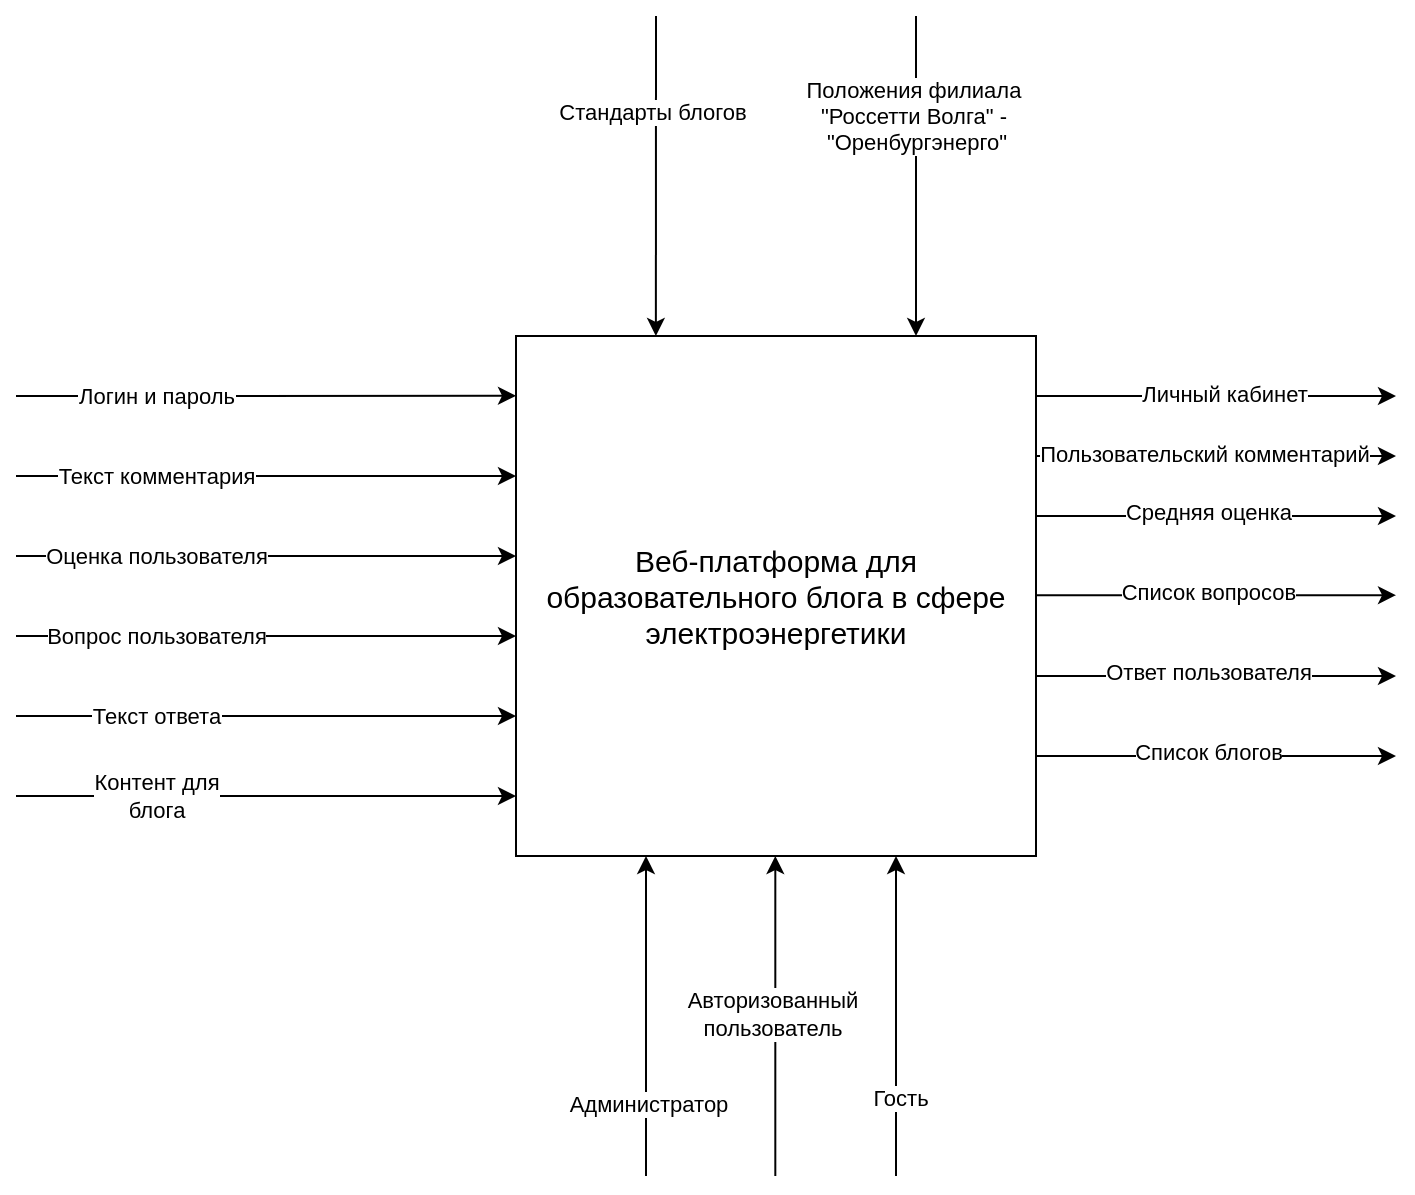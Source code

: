 <mxfile version="27.1.4">
  <diagram name="Страница — 1" id="aV0hi8RtWBPu0U2MoLZs">
    <mxGraphModel dx="1042" dy="562" grid="1" gridSize="10" guides="1" tooltips="1" connect="1" arrows="1" fold="1" page="1" pageScale="1" pageWidth="1169" pageHeight="827" math="0" shadow="0">
      <root>
        <mxCell id="0" />
        <mxCell id="1" parent="0" />
        <mxCell id="SqiPYnbRrE9Yr7afdG1T-1" value="&lt;p class=&quot;MsoNormal&quot;&gt;&lt;font style=&quot;font-size: 15px;&quot; face=&quot;Helvetica&quot;&gt;Веб-платформа для образовательного блога в сфере электроэнергетики&lt;/font&gt;&lt;/p&gt;" style="whiteSpace=wrap;html=1;aspect=fixed;" vertex="1" parent="1">
          <mxGeometry x="490" y="270" width="260" height="260" as="geometry" />
        </mxCell>
        <mxCell id="SqiPYnbRrE9Yr7afdG1T-2" value="" style="endArrow=classic;html=1;rounded=0;entryX=0.269;entryY=0;entryDx=0;entryDy=0;entryPerimeter=0;" edge="1" parent="1" target="SqiPYnbRrE9Yr7afdG1T-1">
          <mxGeometry width="50" height="50" relative="1" as="geometry">
            <mxPoint x="560" y="110" as="sourcePoint" />
            <mxPoint x="610" y="150" as="targetPoint" />
          </mxGeometry>
        </mxCell>
        <mxCell id="SqiPYnbRrE9Yr7afdG1T-4" value="Стандарты блогов" style="edgeLabel;html=1;align=center;verticalAlign=middle;resizable=0;points=[];" vertex="1" connectable="0" parent="SqiPYnbRrE9Yr7afdG1T-2">
          <mxGeometry x="-0.405" y="-2" relative="1" as="geometry">
            <mxPoint as="offset" />
          </mxGeometry>
        </mxCell>
        <mxCell id="SqiPYnbRrE9Yr7afdG1T-3" value="" style="endArrow=classic;html=1;rounded=0;entryX=0.269;entryY=0;entryDx=0;entryDy=0;entryPerimeter=0;" edge="1" parent="1">
          <mxGeometry width="50" height="50" relative="1" as="geometry">
            <mxPoint x="690" y="110" as="sourcePoint" />
            <mxPoint x="690" y="270" as="targetPoint" />
          </mxGeometry>
        </mxCell>
        <mxCell id="SqiPYnbRrE9Yr7afdG1T-5" value="Положения филиала&amp;nbsp;&lt;div&gt;&quot;Россетти Волга&quot; -&amp;nbsp;&lt;/div&gt;&lt;div&gt;&quot;Оренбургэнерго&quot;&lt;/div&gt;" style="edgeLabel;html=1;align=center;verticalAlign=middle;resizable=0;points=[];" vertex="1" connectable="0" parent="SqiPYnbRrE9Yr7afdG1T-3">
          <mxGeometry x="-0.383" relative="1" as="geometry">
            <mxPoint as="offset" />
          </mxGeometry>
        </mxCell>
        <mxCell id="SqiPYnbRrE9Yr7afdG1T-6" value="" style="endArrow=classic;html=1;rounded=0;entryX=0;entryY=0.115;entryDx=0;entryDy=0;entryPerimeter=0;" edge="1" parent="1" target="SqiPYnbRrE9Yr7afdG1T-1">
          <mxGeometry width="50" height="50" relative="1" as="geometry">
            <mxPoint x="240" y="300" as="sourcePoint" />
            <mxPoint x="280" y="310" as="targetPoint" />
          </mxGeometry>
        </mxCell>
        <mxCell id="SqiPYnbRrE9Yr7afdG1T-7" value="Логин и пароль" style="edgeLabel;html=1;align=center;verticalAlign=middle;resizable=0;points=[];" vertex="1" connectable="0" parent="SqiPYnbRrE9Yr7afdG1T-6">
          <mxGeometry x="-0.443" relative="1" as="geometry">
            <mxPoint as="offset" />
          </mxGeometry>
        </mxCell>
        <mxCell id="SqiPYnbRrE9Yr7afdG1T-8" value="" style="endArrow=classic;html=1;rounded=0;entryX=0;entryY=0.115;entryDx=0;entryDy=0;entryPerimeter=0;" edge="1" parent="1">
          <mxGeometry width="50" height="50" relative="1" as="geometry">
            <mxPoint x="240" y="340" as="sourcePoint" />
            <mxPoint x="490" y="340" as="targetPoint" />
          </mxGeometry>
        </mxCell>
        <mxCell id="SqiPYnbRrE9Yr7afdG1T-9" value="Текст комментария" style="edgeLabel;html=1;align=center;verticalAlign=middle;resizable=0;points=[];" vertex="1" connectable="0" parent="SqiPYnbRrE9Yr7afdG1T-8">
          <mxGeometry x="-0.443" relative="1" as="geometry">
            <mxPoint as="offset" />
          </mxGeometry>
        </mxCell>
        <mxCell id="SqiPYnbRrE9Yr7afdG1T-10" value="" style="endArrow=classic;html=1;rounded=0;entryX=0;entryY=0.115;entryDx=0;entryDy=0;entryPerimeter=0;" edge="1" parent="1">
          <mxGeometry width="50" height="50" relative="1" as="geometry">
            <mxPoint x="240" y="380" as="sourcePoint" />
            <mxPoint x="490" y="380" as="targetPoint" />
          </mxGeometry>
        </mxCell>
        <mxCell id="SqiPYnbRrE9Yr7afdG1T-11" value="Оценка пользователя" style="edgeLabel;html=1;align=center;verticalAlign=middle;resizable=0;points=[];" vertex="1" connectable="0" parent="SqiPYnbRrE9Yr7afdG1T-10">
          <mxGeometry x="-0.443" relative="1" as="geometry">
            <mxPoint as="offset" />
          </mxGeometry>
        </mxCell>
        <mxCell id="SqiPYnbRrE9Yr7afdG1T-12" value="" style="endArrow=classic;html=1;rounded=0;entryX=0;entryY=0.115;entryDx=0;entryDy=0;entryPerimeter=0;" edge="1" parent="1">
          <mxGeometry width="50" height="50" relative="1" as="geometry">
            <mxPoint x="240" y="420" as="sourcePoint" />
            <mxPoint x="490" y="420" as="targetPoint" />
          </mxGeometry>
        </mxCell>
        <mxCell id="SqiPYnbRrE9Yr7afdG1T-13" value="Вопрос пользователя" style="edgeLabel;html=1;align=center;verticalAlign=middle;resizable=0;points=[];" vertex="1" connectable="0" parent="SqiPYnbRrE9Yr7afdG1T-12">
          <mxGeometry x="-0.443" relative="1" as="geometry">
            <mxPoint as="offset" />
          </mxGeometry>
        </mxCell>
        <mxCell id="SqiPYnbRrE9Yr7afdG1T-14" value="" style="endArrow=classic;html=1;rounded=0;entryX=0;entryY=0.115;entryDx=0;entryDy=0;entryPerimeter=0;" edge="1" parent="1">
          <mxGeometry width="50" height="50" relative="1" as="geometry">
            <mxPoint x="240" y="460" as="sourcePoint" />
            <mxPoint x="490" y="460" as="targetPoint" />
          </mxGeometry>
        </mxCell>
        <mxCell id="SqiPYnbRrE9Yr7afdG1T-15" value="Текст ответа" style="edgeLabel;html=1;align=center;verticalAlign=middle;resizable=0;points=[];" vertex="1" connectable="0" parent="SqiPYnbRrE9Yr7afdG1T-14">
          <mxGeometry x="-0.443" relative="1" as="geometry">
            <mxPoint as="offset" />
          </mxGeometry>
        </mxCell>
        <mxCell id="SqiPYnbRrE9Yr7afdG1T-16" value="" style="endArrow=classic;html=1;rounded=0;entryX=0;entryY=0.115;entryDx=0;entryDy=0;entryPerimeter=0;" edge="1" parent="1">
          <mxGeometry width="50" height="50" relative="1" as="geometry">
            <mxPoint x="240" y="500" as="sourcePoint" />
            <mxPoint x="490" y="500" as="targetPoint" />
          </mxGeometry>
        </mxCell>
        <mxCell id="SqiPYnbRrE9Yr7afdG1T-17" value="Контент для&lt;div&gt;блога&lt;/div&gt;" style="edgeLabel;html=1;align=center;verticalAlign=middle;resizable=0;points=[];" vertex="1" connectable="0" parent="SqiPYnbRrE9Yr7afdG1T-16">
          <mxGeometry x="-0.443" relative="1" as="geometry">
            <mxPoint as="offset" />
          </mxGeometry>
        </mxCell>
        <mxCell id="SqiPYnbRrE9Yr7afdG1T-18" value="" style="endArrow=classic;html=1;rounded=0;entryX=0.25;entryY=1;entryDx=0;entryDy=0;" edge="1" parent="1" target="SqiPYnbRrE9Yr7afdG1T-1">
          <mxGeometry width="50" height="50" relative="1" as="geometry">
            <mxPoint x="555" y="690" as="sourcePoint" />
            <mxPoint x="580" y="570" as="targetPoint" />
          </mxGeometry>
        </mxCell>
        <mxCell id="SqiPYnbRrE9Yr7afdG1T-21" value="Администратор" style="edgeLabel;html=1;align=center;verticalAlign=middle;resizable=0;points=[];" vertex="1" connectable="0" parent="SqiPYnbRrE9Yr7afdG1T-18">
          <mxGeometry x="-0.546" y="-1" relative="1" as="geometry">
            <mxPoint as="offset" />
          </mxGeometry>
        </mxCell>
        <mxCell id="SqiPYnbRrE9Yr7afdG1T-19" value="" style="endArrow=classic;html=1;rounded=0;entryX=0.25;entryY=1;entryDx=0;entryDy=0;" edge="1" parent="1">
          <mxGeometry width="50" height="50" relative="1" as="geometry">
            <mxPoint x="619.66" y="690" as="sourcePoint" />
            <mxPoint x="619.66" y="530" as="targetPoint" />
          </mxGeometry>
        </mxCell>
        <mxCell id="SqiPYnbRrE9Yr7afdG1T-22" value="Авторизованный&lt;div&gt;пользователь&lt;/div&gt;" style="edgeLabel;html=1;align=center;verticalAlign=middle;resizable=0;points=[];" vertex="1" connectable="0" parent="SqiPYnbRrE9Yr7afdG1T-19">
          <mxGeometry x="0.015" y="2" relative="1" as="geometry">
            <mxPoint as="offset" />
          </mxGeometry>
        </mxCell>
        <mxCell id="SqiPYnbRrE9Yr7afdG1T-20" value="" style="endArrow=classic;html=1;rounded=0;entryX=0.25;entryY=1;entryDx=0;entryDy=0;" edge="1" parent="1">
          <mxGeometry width="50" height="50" relative="1" as="geometry">
            <mxPoint x="680" y="690" as="sourcePoint" />
            <mxPoint x="680" y="530" as="targetPoint" />
          </mxGeometry>
        </mxCell>
        <mxCell id="SqiPYnbRrE9Yr7afdG1T-23" value="Гость" style="edgeLabel;html=1;align=center;verticalAlign=middle;resizable=0;points=[];" vertex="1" connectable="0" parent="SqiPYnbRrE9Yr7afdG1T-20">
          <mxGeometry x="-0.511" y="-2" relative="1" as="geometry">
            <mxPoint as="offset" />
          </mxGeometry>
        </mxCell>
        <mxCell id="SqiPYnbRrE9Yr7afdG1T-25" value="" style="endArrow=classic;html=1;rounded=0;" edge="1" parent="1">
          <mxGeometry width="50" height="50" relative="1" as="geometry">
            <mxPoint x="750" y="300" as="sourcePoint" />
            <mxPoint x="930" y="300" as="targetPoint" />
          </mxGeometry>
        </mxCell>
        <mxCell id="SqiPYnbRrE9Yr7afdG1T-28" value="Личный кабинет" style="edgeLabel;html=1;align=center;verticalAlign=middle;resizable=0;points=[];" vertex="1" connectable="0" parent="SqiPYnbRrE9Yr7afdG1T-25">
          <mxGeometry x="0.037" y="1" relative="1" as="geometry">
            <mxPoint as="offset" />
          </mxGeometry>
        </mxCell>
        <mxCell id="SqiPYnbRrE9Yr7afdG1T-26" value="" style="endArrow=classic;html=1;rounded=0;" edge="1" parent="1">
          <mxGeometry width="50" height="50" relative="1" as="geometry">
            <mxPoint x="750" y="330" as="sourcePoint" />
            <mxPoint x="930" y="330" as="targetPoint" />
          </mxGeometry>
        </mxCell>
        <mxCell id="SqiPYnbRrE9Yr7afdG1T-31" value="Пользовательский комментарий" style="edgeLabel;html=1;align=center;verticalAlign=middle;resizable=0;points=[];" vertex="1" connectable="0" parent="SqiPYnbRrE9Yr7afdG1T-26">
          <mxGeometry x="-0.074" y="1" relative="1" as="geometry">
            <mxPoint as="offset" />
          </mxGeometry>
        </mxCell>
        <mxCell id="SqiPYnbRrE9Yr7afdG1T-27" value="" style="endArrow=classic;html=1;rounded=0;" edge="1" parent="1">
          <mxGeometry width="50" height="50" relative="1" as="geometry">
            <mxPoint x="750" y="360" as="sourcePoint" />
            <mxPoint x="930" y="360" as="targetPoint" />
          </mxGeometry>
        </mxCell>
        <mxCell id="SqiPYnbRrE9Yr7afdG1T-34" value="Средняя оценка" style="edgeLabel;html=1;align=center;verticalAlign=middle;resizable=0;points=[];" vertex="1" connectable="0" parent="SqiPYnbRrE9Yr7afdG1T-27">
          <mxGeometry x="-0.046" y="2" relative="1" as="geometry">
            <mxPoint as="offset" />
          </mxGeometry>
        </mxCell>
        <mxCell id="SqiPYnbRrE9Yr7afdG1T-35" value="" style="endArrow=classic;html=1;rounded=0;" edge="1" parent="1">
          <mxGeometry width="50" height="50" relative="1" as="geometry">
            <mxPoint x="750" y="399.58" as="sourcePoint" />
            <mxPoint x="930" y="399.58" as="targetPoint" />
          </mxGeometry>
        </mxCell>
        <mxCell id="SqiPYnbRrE9Yr7afdG1T-36" value="Список вопросов" style="edgeLabel;html=1;align=center;verticalAlign=middle;resizable=0;points=[];" vertex="1" connectable="0" parent="SqiPYnbRrE9Yr7afdG1T-35">
          <mxGeometry x="-0.046" y="2" relative="1" as="geometry">
            <mxPoint as="offset" />
          </mxGeometry>
        </mxCell>
        <mxCell id="SqiPYnbRrE9Yr7afdG1T-38" value="" style="endArrow=classic;html=1;rounded=0;" edge="1" parent="1">
          <mxGeometry width="50" height="50" relative="1" as="geometry">
            <mxPoint x="750" y="440" as="sourcePoint" />
            <mxPoint x="930" y="440" as="targetPoint" />
          </mxGeometry>
        </mxCell>
        <mxCell id="SqiPYnbRrE9Yr7afdG1T-39" value="Ответ пользователя" style="edgeLabel;html=1;align=center;verticalAlign=middle;resizable=0;points=[];" vertex="1" connectable="0" parent="SqiPYnbRrE9Yr7afdG1T-38">
          <mxGeometry x="-0.046" y="2" relative="1" as="geometry">
            <mxPoint as="offset" />
          </mxGeometry>
        </mxCell>
        <mxCell id="SqiPYnbRrE9Yr7afdG1T-41" value="" style="endArrow=classic;html=1;rounded=0;" edge="1" parent="1">
          <mxGeometry width="50" height="50" relative="1" as="geometry">
            <mxPoint x="750" y="480" as="sourcePoint" />
            <mxPoint x="930" y="480" as="targetPoint" />
          </mxGeometry>
        </mxCell>
        <mxCell id="SqiPYnbRrE9Yr7afdG1T-42" value="Список блогов" style="edgeLabel;html=1;align=center;verticalAlign=middle;resizable=0;points=[];" vertex="1" connectable="0" parent="SqiPYnbRrE9Yr7afdG1T-41">
          <mxGeometry x="-0.046" y="2" relative="1" as="geometry">
            <mxPoint as="offset" />
          </mxGeometry>
        </mxCell>
      </root>
    </mxGraphModel>
  </diagram>
</mxfile>
